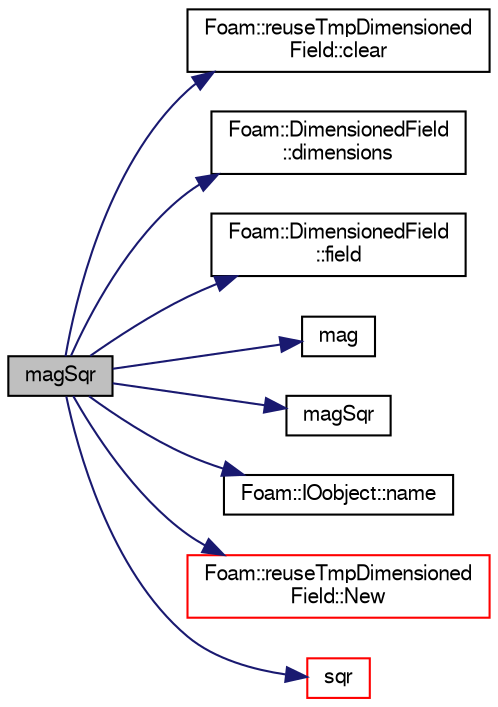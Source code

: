digraph "magSqr"
{
  bgcolor="transparent";
  edge [fontname="FreeSans",fontsize="10",labelfontname="FreeSans",labelfontsize="10"];
  node [fontname="FreeSans",fontsize="10",shape=record];
  rankdir="LR";
  Node58990 [label="magSqr",height=0.2,width=0.4,color="black", fillcolor="grey75", style="filled", fontcolor="black"];
  Node58990 -> Node58991 [color="midnightblue",fontsize="10",style="solid",fontname="FreeSans"];
  Node58991 [label="Foam::reuseTmpDimensioned\lField::clear",height=0.2,width=0.4,color="black",URL="$a26394.html#aaa3059115b3dd8823d59eb56c23db009"];
  Node58990 -> Node58992 [color="midnightblue",fontsize="10",style="solid",fontname="FreeSans"];
  Node58992 [label="Foam::DimensionedField\l::dimensions",height=0.2,width=0.4,color="black",URL="$a26390.html#a66989c1e0666e0d0c93a2056ce75599e",tooltip="Return dimensions. "];
  Node58990 -> Node58993 [color="midnightblue",fontsize="10",style="solid",fontname="FreeSans"];
  Node58993 [label="Foam::DimensionedField\l::field",height=0.2,width=0.4,color="black",URL="$a26390.html#a969c81597ae68f5a36efafe599ec1e89"];
  Node58990 -> Node58994 [color="midnightblue",fontsize="10",style="solid",fontname="FreeSans"];
  Node58994 [label="mag",height=0.2,width=0.4,color="black",URL="$a21124.html#a929da2a3fdcf3dacbbe0487d3a330dae"];
  Node58990 -> Node58995 [color="midnightblue",fontsize="10",style="solid",fontname="FreeSans"];
  Node58995 [label="magSqr",height=0.2,width=0.4,color="black",URL="$a21124.html#ae6fff2c6981e6d9618aa5038e69def6e"];
  Node58990 -> Node58996 [color="midnightblue",fontsize="10",style="solid",fontname="FreeSans"];
  Node58996 [label="Foam::IOobject::name",height=0.2,width=0.4,color="black",URL="$a26142.html#acc80e00a8ac919288fb55bd14cc88bf6",tooltip="Return name. "];
  Node58990 -> Node58997 [color="midnightblue",fontsize="10",style="solid",fontname="FreeSans"];
  Node58997 [label="Foam::reuseTmpDimensioned\lField::New",height=0.2,width=0.4,color="red",URL="$a26394.html#a7006645d025d8a6d6ccb92599751a50b"];
  Node58990 -> Node59001 [color="midnightblue",fontsize="10",style="solid",fontname="FreeSans"];
  Node59001 [label="sqr",height=0.2,width=0.4,color="red",URL="$a21124.html#a277dc11c581d53826ab5090b08f3b17b"];
}
